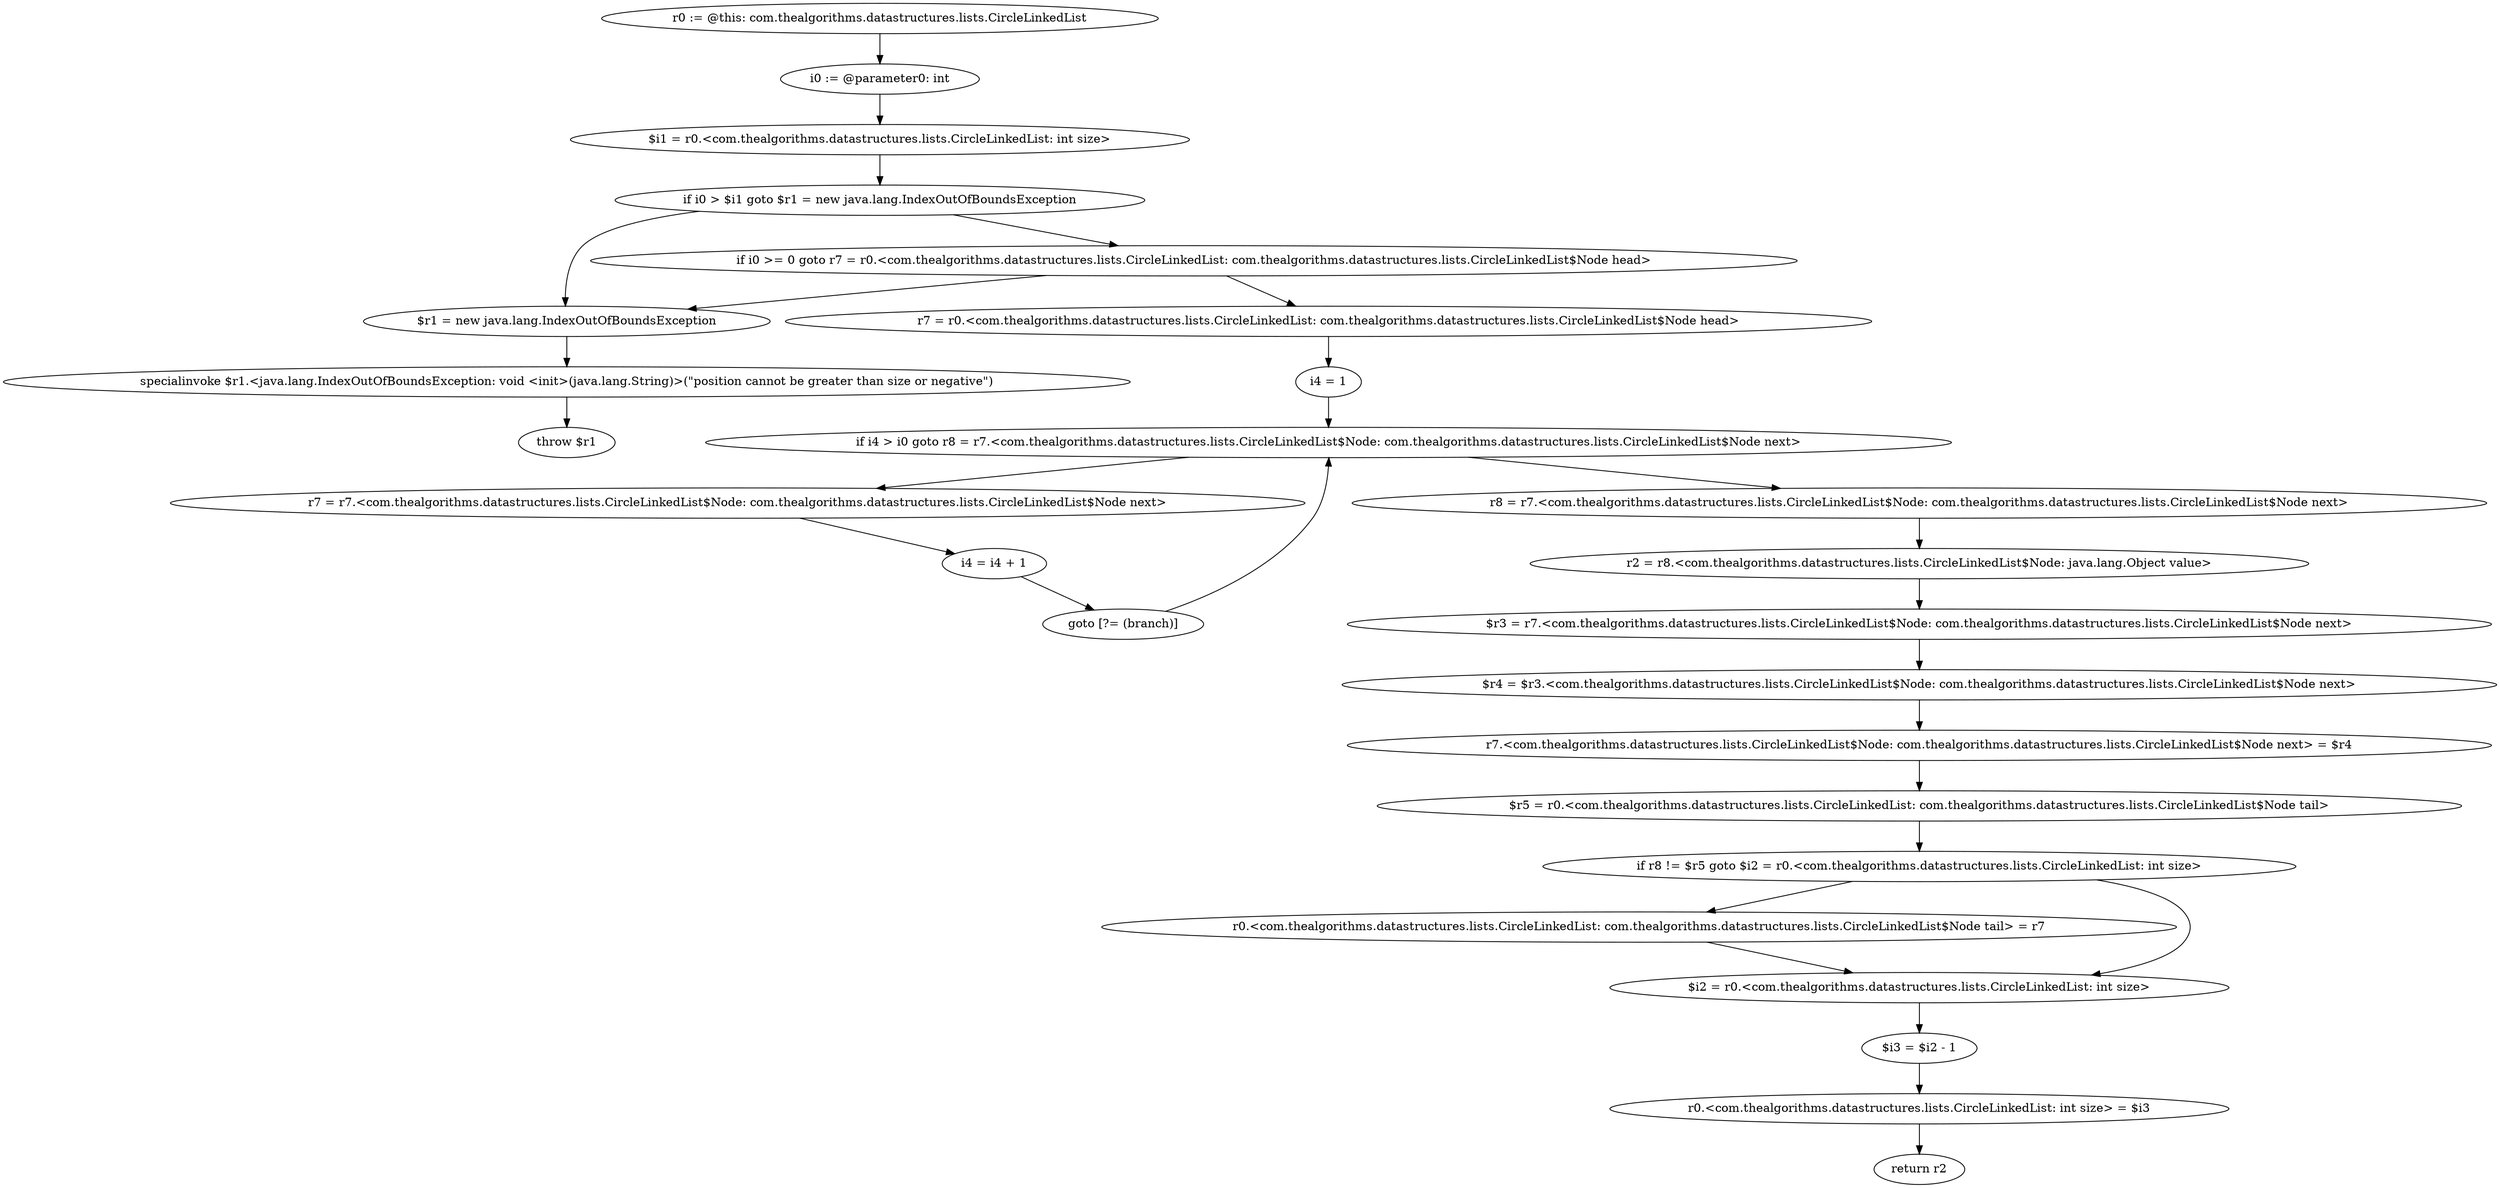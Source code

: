 digraph "unitGraph" {
    "r0 := @this: com.thealgorithms.datastructures.lists.CircleLinkedList"
    "i0 := @parameter0: int"
    "$i1 = r0.<com.thealgorithms.datastructures.lists.CircleLinkedList: int size>"
    "if i0 > $i1 goto $r1 = new java.lang.IndexOutOfBoundsException"
    "if i0 >= 0 goto r7 = r0.<com.thealgorithms.datastructures.lists.CircleLinkedList: com.thealgorithms.datastructures.lists.CircleLinkedList$Node head>"
    "$r1 = new java.lang.IndexOutOfBoundsException"
    "specialinvoke $r1.<java.lang.IndexOutOfBoundsException: void <init>(java.lang.String)>(\"position cannot be greater than size or negative\")"
    "throw $r1"
    "r7 = r0.<com.thealgorithms.datastructures.lists.CircleLinkedList: com.thealgorithms.datastructures.lists.CircleLinkedList$Node head>"
    "i4 = 1"
    "if i4 > i0 goto r8 = r7.<com.thealgorithms.datastructures.lists.CircleLinkedList$Node: com.thealgorithms.datastructures.lists.CircleLinkedList$Node next>"
    "r7 = r7.<com.thealgorithms.datastructures.lists.CircleLinkedList$Node: com.thealgorithms.datastructures.lists.CircleLinkedList$Node next>"
    "i4 = i4 + 1"
    "goto [?= (branch)]"
    "r8 = r7.<com.thealgorithms.datastructures.lists.CircleLinkedList$Node: com.thealgorithms.datastructures.lists.CircleLinkedList$Node next>"
    "r2 = r8.<com.thealgorithms.datastructures.lists.CircleLinkedList$Node: java.lang.Object value>"
    "$r3 = r7.<com.thealgorithms.datastructures.lists.CircleLinkedList$Node: com.thealgorithms.datastructures.lists.CircleLinkedList$Node next>"
    "$r4 = $r3.<com.thealgorithms.datastructures.lists.CircleLinkedList$Node: com.thealgorithms.datastructures.lists.CircleLinkedList$Node next>"
    "r7.<com.thealgorithms.datastructures.lists.CircleLinkedList$Node: com.thealgorithms.datastructures.lists.CircleLinkedList$Node next> = $r4"
    "$r5 = r0.<com.thealgorithms.datastructures.lists.CircleLinkedList: com.thealgorithms.datastructures.lists.CircleLinkedList$Node tail>"
    "if r8 != $r5 goto $i2 = r0.<com.thealgorithms.datastructures.lists.CircleLinkedList: int size>"
    "r0.<com.thealgorithms.datastructures.lists.CircleLinkedList: com.thealgorithms.datastructures.lists.CircleLinkedList$Node tail> = r7"
    "$i2 = r0.<com.thealgorithms.datastructures.lists.CircleLinkedList: int size>"
    "$i3 = $i2 - 1"
    "r0.<com.thealgorithms.datastructures.lists.CircleLinkedList: int size> = $i3"
    "return r2"
    "r0 := @this: com.thealgorithms.datastructures.lists.CircleLinkedList"->"i0 := @parameter0: int";
    "i0 := @parameter0: int"->"$i1 = r0.<com.thealgorithms.datastructures.lists.CircleLinkedList: int size>";
    "$i1 = r0.<com.thealgorithms.datastructures.lists.CircleLinkedList: int size>"->"if i0 > $i1 goto $r1 = new java.lang.IndexOutOfBoundsException";
    "if i0 > $i1 goto $r1 = new java.lang.IndexOutOfBoundsException"->"if i0 >= 0 goto r7 = r0.<com.thealgorithms.datastructures.lists.CircleLinkedList: com.thealgorithms.datastructures.lists.CircleLinkedList$Node head>";
    "if i0 > $i1 goto $r1 = new java.lang.IndexOutOfBoundsException"->"$r1 = new java.lang.IndexOutOfBoundsException";
    "if i0 >= 0 goto r7 = r0.<com.thealgorithms.datastructures.lists.CircleLinkedList: com.thealgorithms.datastructures.lists.CircleLinkedList$Node head>"->"$r1 = new java.lang.IndexOutOfBoundsException";
    "if i0 >= 0 goto r7 = r0.<com.thealgorithms.datastructures.lists.CircleLinkedList: com.thealgorithms.datastructures.lists.CircleLinkedList$Node head>"->"r7 = r0.<com.thealgorithms.datastructures.lists.CircleLinkedList: com.thealgorithms.datastructures.lists.CircleLinkedList$Node head>";
    "$r1 = new java.lang.IndexOutOfBoundsException"->"specialinvoke $r1.<java.lang.IndexOutOfBoundsException: void <init>(java.lang.String)>(\"position cannot be greater than size or negative\")";
    "specialinvoke $r1.<java.lang.IndexOutOfBoundsException: void <init>(java.lang.String)>(\"position cannot be greater than size or negative\")"->"throw $r1";
    "r7 = r0.<com.thealgorithms.datastructures.lists.CircleLinkedList: com.thealgorithms.datastructures.lists.CircleLinkedList$Node head>"->"i4 = 1";
    "i4 = 1"->"if i4 > i0 goto r8 = r7.<com.thealgorithms.datastructures.lists.CircleLinkedList$Node: com.thealgorithms.datastructures.lists.CircleLinkedList$Node next>";
    "if i4 > i0 goto r8 = r7.<com.thealgorithms.datastructures.lists.CircleLinkedList$Node: com.thealgorithms.datastructures.lists.CircleLinkedList$Node next>"->"r7 = r7.<com.thealgorithms.datastructures.lists.CircleLinkedList$Node: com.thealgorithms.datastructures.lists.CircleLinkedList$Node next>";
    "if i4 > i0 goto r8 = r7.<com.thealgorithms.datastructures.lists.CircleLinkedList$Node: com.thealgorithms.datastructures.lists.CircleLinkedList$Node next>"->"r8 = r7.<com.thealgorithms.datastructures.lists.CircleLinkedList$Node: com.thealgorithms.datastructures.lists.CircleLinkedList$Node next>";
    "r7 = r7.<com.thealgorithms.datastructures.lists.CircleLinkedList$Node: com.thealgorithms.datastructures.lists.CircleLinkedList$Node next>"->"i4 = i4 + 1";
    "i4 = i4 + 1"->"goto [?= (branch)]";
    "goto [?= (branch)]"->"if i4 > i0 goto r8 = r7.<com.thealgorithms.datastructures.lists.CircleLinkedList$Node: com.thealgorithms.datastructures.lists.CircleLinkedList$Node next>";
    "r8 = r7.<com.thealgorithms.datastructures.lists.CircleLinkedList$Node: com.thealgorithms.datastructures.lists.CircleLinkedList$Node next>"->"r2 = r8.<com.thealgorithms.datastructures.lists.CircleLinkedList$Node: java.lang.Object value>";
    "r2 = r8.<com.thealgorithms.datastructures.lists.CircleLinkedList$Node: java.lang.Object value>"->"$r3 = r7.<com.thealgorithms.datastructures.lists.CircleLinkedList$Node: com.thealgorithms.datastructures.lists.CircleLinkedList$Node next>";
    "$r3 = r7.<com.thealgorithms.datastructures.lists.CircleLinkedList$Node: com.thealgorithms.datastructures.lists.CircleLinkedList$Node next>"->"$r4 = $r3.<com.thealgorithms.datastructures.lists.CircleLinkedList$Node: com.thealgorithms.datastructures.lists.CircleLinkedList$Node next>";
    "$r4 = $r3.<com.thealgorithms.datastructures.lists.CircleLinkedList$Node: com.thealgorithms.datastructures.lists.CircleLinkedList$Node next>"->"r7.<com.thealgorithms.datastructures.lists.CircleLinkedList$Node: com.thealgorithms.datastructures.lists.CircleLinkedList$Node next> = $r4";
    "r7.<com.thealgorithms.datastructures.lists.CircleLinkedList$Node: com.thealgorithms.datastructures.lists.CircleLinkedList$Node next> = $r4"->"$r5 = r0.<com.thealgorithms.datastructures.lists.CircleLinkedList: com.thealgorithms.datastructures.lists.CircleLinkedList$Node tail>";
    "$r5 = r0.<com.thealgorithms.datastructures.lists.CircleLinkedList: com.thealgorithms.datastructures.lists.CircleLinkedList$Node tail>"->"if r8 != $r5 goto $i2 = r0.<com.thealgorithms.datastructures.lists.CircleLinkedList: int size>";
    "if r8 != $r5 goto $i2 = r0.<com.thealgorithms.datastructures.lists.CircleLinkedList: int size>"->"r0.<com.thealgorithms.datastructures.lists.CircleLinkedList: com.thealgorithms.datastructures.lists.CircleLinkedList$Node tail> = r7";
    "if r8 != $r5 goto $i2 = r0.<com.thealgorithms.datastructures.lists.CircleLinkedList: int size>"->"$i2 = r0.<com.thealgorithms.datastructures.lists.CircleLinkedList: int size>";
    "r0.<com.thealgorithms.datastructures.lists.CircleLinkedList: com.thealgorithms.datastructures.lists.CircleLinkedList$Node tail> = r7"->"$i2 = r0.<com.thealgorithms.datastructures.lists.CircleLinkedList: int size>";
    "$i2 = r0.<com.thealgorithms.datastructures.lists.CircleLinkedList: int size>"->"$i3 = $i2 - 1";
    "$i3 = $i2 - 1"->"r0.<com.thealgorithms.datastructures.lists.CircleLinkedList: int size> = $i3";
    "r0.<com.thealgorithms.datastructures.lists.CircleLinkedList: int size> = $i3"->"return r2";
}
